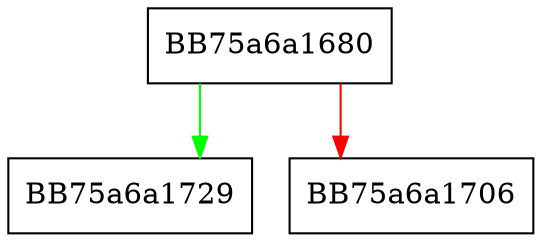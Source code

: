 digraph MetaVaultRecordBackupRansomwareDetections {
  node [shape="box"];
  graph [splines=ortho];
  BB75a6a1680 -> BB75a6a1729 [color="green"];
  BB75a6a1680 -> BB75a6a1706 [color="red"];
}